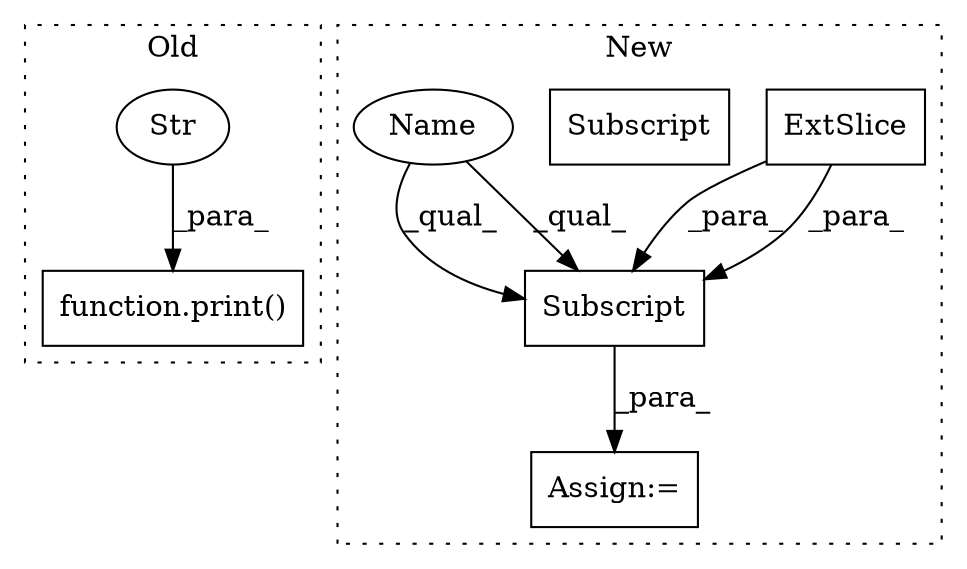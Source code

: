 digraph G {
subgraph cluster0 {
1 [label="function.print()" a="75" s="2215,2272" l="6,1" shape="box"];
4 [label="Str" a="66" s="2221" l="51" shape="ellipse"];
label = "Old";
style="dotted";
}
subgraph cluster1 {
2 [label="ExtSlice" a="85" s="2568" l="8" shape="box"];
3 [label="Subscript" a="63" s="2568,0" l="103,0" shape="box"];
5 [label="Assign:=" a="68" s="2565" l="3" shape="box"];
6 [label="Name" a="87" s="2568" l="8" shape="ellipse"];
7 [label="Subscript" a="63" s="2568,0" l="103,0" shape="box"];
label = "New";
style="dotted";
}
2 -> 7 [label="_para_"];
2 -> 7 [label="_para_"];
4 -> 1 [label="_para_"];
6 -> 7 [label="_qual_"];
6 -> 7 [label="_qual_"];
7 -> 5 [label="_para_"];
}